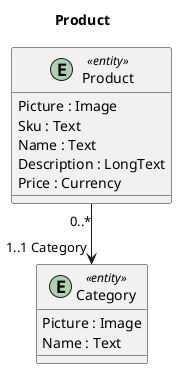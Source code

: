 @startuml
title Product
entity Category <<entity>> {
	Picture : Image
	Name : Text
}
entity Product <<entity>> {
	Picture : Image
	Sku : Text
	Name : Text
	Description : LongText
	Price : Currency
}

	Product "0..*" --> "1..1 Category" Category
@enduml
